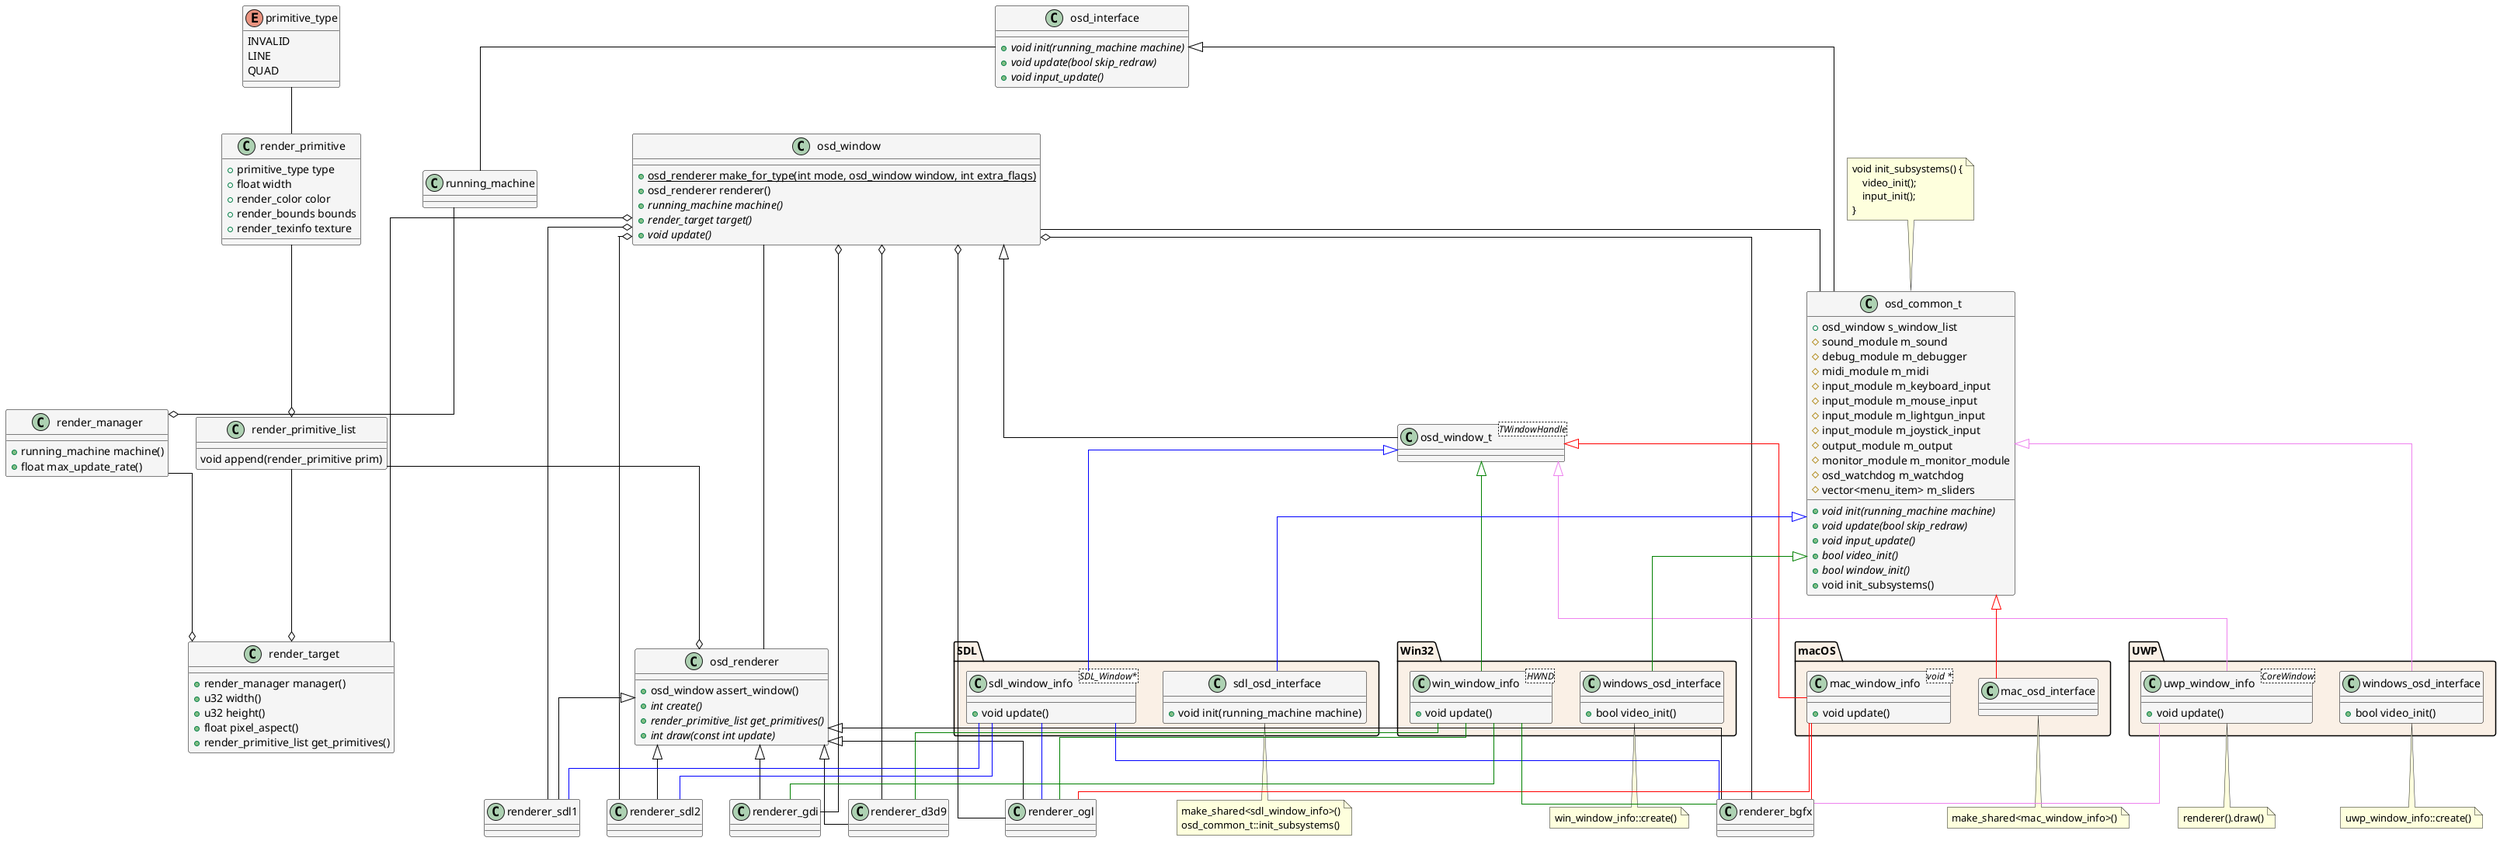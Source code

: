 @startuml

skinparam linetype ortho
skinparam ArrowColor black
skinparam shadowing false

skinparam class {
    BackgroundColor WhiteSmoke
    BorderColor black
}

skinparam package {
    BackgroundColor Linen
}

set namespaceSeparator ::

enum primitive_type
{
    INVALID
    LINE
    QUAD
}

class render_manager {
    +running_machine machine()
    +float max_update_rate()
}

running_machine --o render_manager

class osd_renderer {
    +osd_window assert_window()
    {abstract} +int create()
    {abstract} +render_primitive_list get_primitives()
    {abstract} +int draw(const int update)
}

render_primitive_list --o osd_renderer
render_primitive --o render_primitive_list
primitive_type -- render_primitive

class render_primitive {
    +primitive_type type
    +float width
    +render_color color
    +render_bounds bounds
    +render_texinfo texture
}

class render_primitive_list {
    void append(render_primitive prim)
}

class renderer_ogl extends osd_renderer
class renderer_bgfx extends osd_renderer
class renderer_gdi extends osd_renderer
class renderer_d3d9 extends osd_renderer
class renderer_sdl1 extends osd_renderer
class renderer_sdl2 extends osd_renderer

osd_window o-- renderer_ogl
osd_window o-- renderer_bgfx
osd_window o-- renderer_gdi
osd_window o-- renderer_d3d9
osd_window o-- renderer_sdl1
osd_window o-- renderer_sdl2

osd_window o-- render_target
osd_window -- osd_renderer

class osd_window_t<TWindowHandle> extends osd_window

SDL::sdl_window_info -[#blue]- renderer_bgfx
SDL::sdl_window_info -[#blue]- renderer_ogl
SDL::sdl_window_info -[#blue]- renderer_sdl1
SDL::sdl_window_info -[#blue]- renderer_sdl2

macOS::mac_window_info -[#red]- renderer_bgfx
macOS::mac_window_info -[#red]- renderer_ogl

UWP::uwp_window_info -[#violet]- renderer_bgfx

Win32::win_window_info -[#green]- renderer_ogl
Win32::win_window_info -[#green]- renderer_bgfx
Win32::win_window_info -[#green]- renderer_d3d9
Win32::win_window_info -[#green]- renderer_gdi

class osd_window {
    {static} +osd_renderer make_for_type(int mode, osd_window window, int extra_flags)
    +osd_renderer renderer()
    {abstract} +running_machine machine()
    {abstract} +render_target target()
    {abstract} +void update()
}

render_manager --o render_target
render_primitive_list --o render_target

class render_target
{
    +render_manager manager()
    +u32 width()
    +u32 height()
    +float pixel_aspect()
    +render_primitive_list get_primitives()
}

class SDL::sdl_window_info<SDL_Window*> {
    +void update()
}

class macOS::mac_window_info<void *> {
    +void update()
}

class Win32::win_window_info<HWND> {
    +void update()
}

class UWP::uwp_window_info<CoreWindow> {
  +void update()
}

osd_window_t <|-[#violet]- UWP::uwp_window_info
osd_window_t <|-[#green]- Win32::win_window_info
osd_window_t <|-[#red]- macOS::mac_window_info
osd_window_t <|-[#blue]- SDL::sdl_window_info

osd_common_t <|-[#violet]- UWP::windows_osd_interface
osd_common_t <|-[#green]- Win32::windows_osd_interface
osd_common_t <|-[#red]- macOS::mac_osd_interface
osd_common_t <|-[#blue]- SDL::sdl_osd_interface

class Win32::windows_osd_interface {
    +bool video_init()    
}

class UWP::windows_osd_interface {
    +bool video_init()    
}

class SDL::sdl_osd_interface {
    +void init(running_machine machine)
}

note bottom of SDL::sdl_osd_interface : make_shared<sdl_window_info>()\nosd_common_t::init_subsystems()

note bottom of macOS::mac_osd_interface: make_shared<mac_window_info>()

note bottom of Win32::windows_osd_interface: win_window_info::create()

note bottom of UWP::windows_osd_interface: uwp_window_info::create()
note bottom of UWP::uwp_window_info: renderer().draw()

osd_window -- osd_common_t

osd_interface -- running_machine

osd_interface <|-- osd_common_t

class osd_interface {
	{abstract} +void init(running_machine machine)
	{abstract} +void update(bool skip_redraw)
	{abstract} +void input_update()
}

class osd_common_t {
    +osd_window s_window_list
    #sound_module m_sound
    #debug_module m_debugger
    #midi_module m_midi
    #input_module m_keyboard_input
    #input_module m_mouse_input
    #input_module m_lightgun_input
    #input_module m_joystick_input
    #output_module m_output
    #monitor_module m_monitor_module
    #osd_watchdog m_watchdog
    #vector<menu_item> m_sliders
    {abstract} + void init(running_machine machine)
    {abstract} + void update(bool skip_redraw)
    {abstract} + void input_update()
    {abstract} +bool video_init()
    {abstract} +bool window_init()
    +void init_subsystems()
}

note top of osd_common_t
    void init_subsystems() {
        video_init();
        input_init();
    }    
end note

@enduml